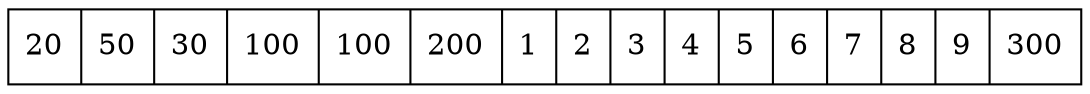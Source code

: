 digraph G{ node [shape = record ];
 rankdir=LR;X[label="{ 20|50|30|100|100|200|1|2|3|4|5|6|7|8|9|300}"]}
